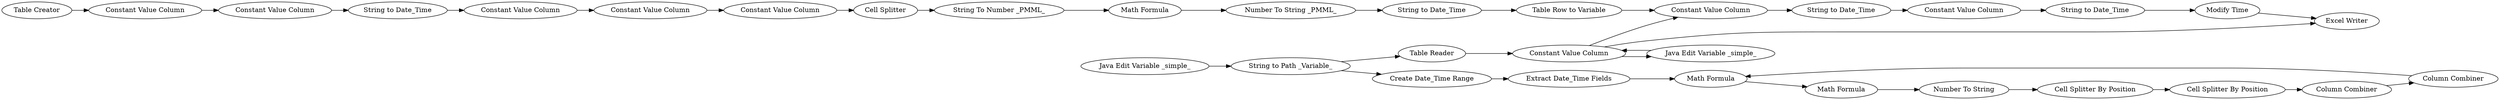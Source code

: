 digraph {
	454 -> 468
	454 -> 453
	8 -> 9
	465 -> 466
	467 -> 468
	463 -> 473
	471 -> 472
	468 -> 470
	4 -> 23
	459 -> 460
	452 -> 449
	15 -> 454
	12 -> 13
	457 -> 458
	11 -> 12
	472 -> 453
	9 -> 17
	461 -> 462
	454 -> 15
	452 -> 4
	13 -> 16
	464 -> 465
	469 -> 471
	473 -> 464
	458 -> 459
	451 -> 452
	462 -> 463
	460 -> 461
	456 -> 457
	466 -> 467
	470 -> 469
	449 -> 454
	23 -> 8
	16 -> 8
	17 -> 11
	459 [label="String to Date_Time"]
	449 [label="Table Reader"]
	469 [label="Constant Value Column"]
	9 [label="Math Formula"]
	471 [label="String to Date_Time"]
	8 [label="Math Formula"]
	458 [label="Constant Value Column"]
	17 [label="Number To String"]
	461 [label="Constant Value Column"]
	463 [label="Cell Splitter"]
	462 [label="Constant Value Column"]
	467 [label="Table Row to Variable"]
	464 [label="Math Formula"]
	465 [label="Number To String _PMML_"]
	454 [label="Constant Value Column"]
	15 [label="Java Edit Variable _simple_"]
	451 [label="Java Edit Variable _simple_"]
	12 [label="Cell Splitter By Position"]
	16 [label="Column Combiner"]
	468 [label="Constant Value Column"]
	457 [label="Constant Value Column"]
	456 [label="Table Creator"]
	470 [label="String to Date_Time"]
	11 [label="Cell Splitter By Position"]
	4 [label="Create Date_Time Range"]
	23 [label="Extract Date_Time Fields"]
	452 [label="String to Path _Variable_"]
	453 [label="Excel Writer"]
	472 [label="Modify Time"]
	13 [label="Column Combiner"]
	460 [label="Constant Value Column"]
	466 [label="String to Date_Time"]
	473 [label="String To Number _PMML_"]
	rankdir=LR
}

